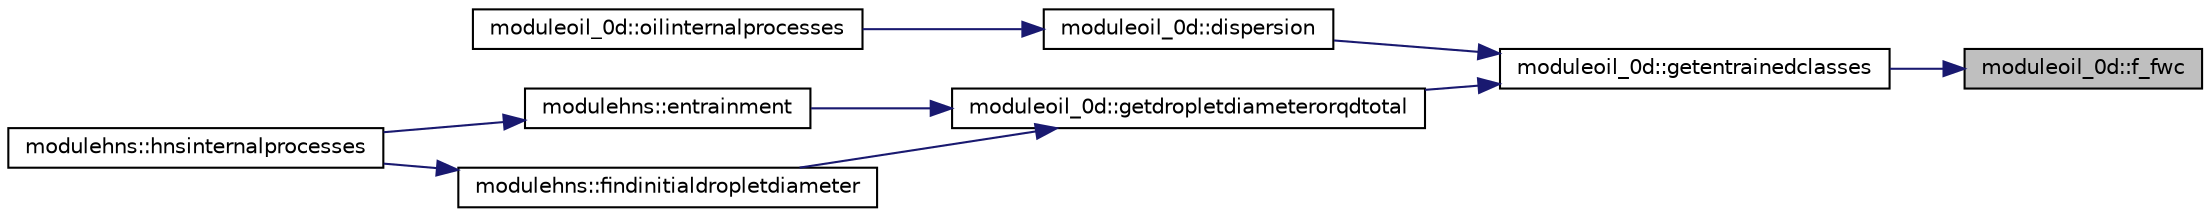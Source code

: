 digraph "moduleoil_0d::f_fwc"
{
 // LATEX_PDF_SIZE
  edge [fontname="Helvetica",fontsize="10",labelfontname="Helvetica",labelfontsize="10"];
  node [fontname="Helvetica",fontsize="10",shape=record];
  rankdir="RL";
  Node1 [label="moduleoil_0d::f_fwc",height=0.2,width=0.4,color="black", fillcolor="grey75", style="filled", fontcolor="black",tooltip=" "];
  Node1 -> Node2 [dir="back",color="midnightblue",fontsize="10",style="solid",fontname="Helvetica"];
  Node2 [label="moduleoil_0d::getentrainedclasses",height=0.2,width=0.4,color="black", fillcolor="white", style="filled",URL="$namespacemoduleoil__0d.html#a3dc497493c2537b1f55d043f488bcb36",tooltip=" "];
  Node2 -> Node3 [dir="back",color="midnightblue",fontsize="10",style="solid",fontname="Helvetica"];
  Node3 [label="moduleoil_0d::dispersion",height=0.2,width=0.4,color="black", fillcolor="white", style="filled",URL="$namespacemoduleoil__0d.html#acebfecd3789a27099dd53ae338cb4b64",tooltip=" "];
  Node3 -> Node4 [dir="back",color="midnightblue",fontsize="10",style="solid",fontname="Helvetica"];
  Node4 [label="moduleoil_0d::oilinternalprocesses",height=0.2,width=0.4,color="black", fillcolor="white", style="filled",URL="$namespacemoduleoil__0d.html#acfea99e694d76e1358d2a688a3d50d98",tooltip=" "];
  Node2 -> Node5 [dir="back",color="midnightblue",fontsize="10",style="solid",fontname="Helvetica"];
  Node5 [label="moduleoil_0d::getdropletdiameterorqdtotal",height=0.2,width=0.4,color="black", fillcolor="white", style="filled",URL="$namespacemoduleoil__0d.html#a2282beabe04942e12608b16eecc58ffe",tooltip=" "];
  Node5 -> Node6 [dir="back",color="midnightblue",fontsize="10",style="solid",fontname="Helvetica"];
  Node6 [label="modulehns::entrainment",height=0.2,width=0.4,color="black", fillcolor="white", style="filled",URL="$namespacemodulehns.html#a13e99017fa3f908e775b29ff9c3fee14",tooltip=" "];
  Node6 -> Node7 [dir="back",color="midnightblue",fontsize="10",style="solid",fontname="Helvetica"];
  Node7 [label="modulehns::hnsinternalprocesses",height=0.2,width=0.4,color="black", fillcolor="white", style="filled",URL="$namespacemodulehns.html#a6329952c484c367d1190fff3d5a0d951",tooltip=" "];
  Node5 -> Node8 [dir="back",color="midnightblue",fontsize="10",style="solid",fontname="Helvetica"];
  Node8 [label="modulehns::findinitialdropletdiameter",height=0.2,width=0.4,color="black", fillcolor="white", style="filled",URL="$namespacemodulehns.html#a837429821cbc45e6eb9a1c1aad7bef4e",tooltip=" "];
  Node8 -> Node7 [dir="back",color="midnightblue",fontsize="10",style="solid",fontname="Helvetica"];
}

